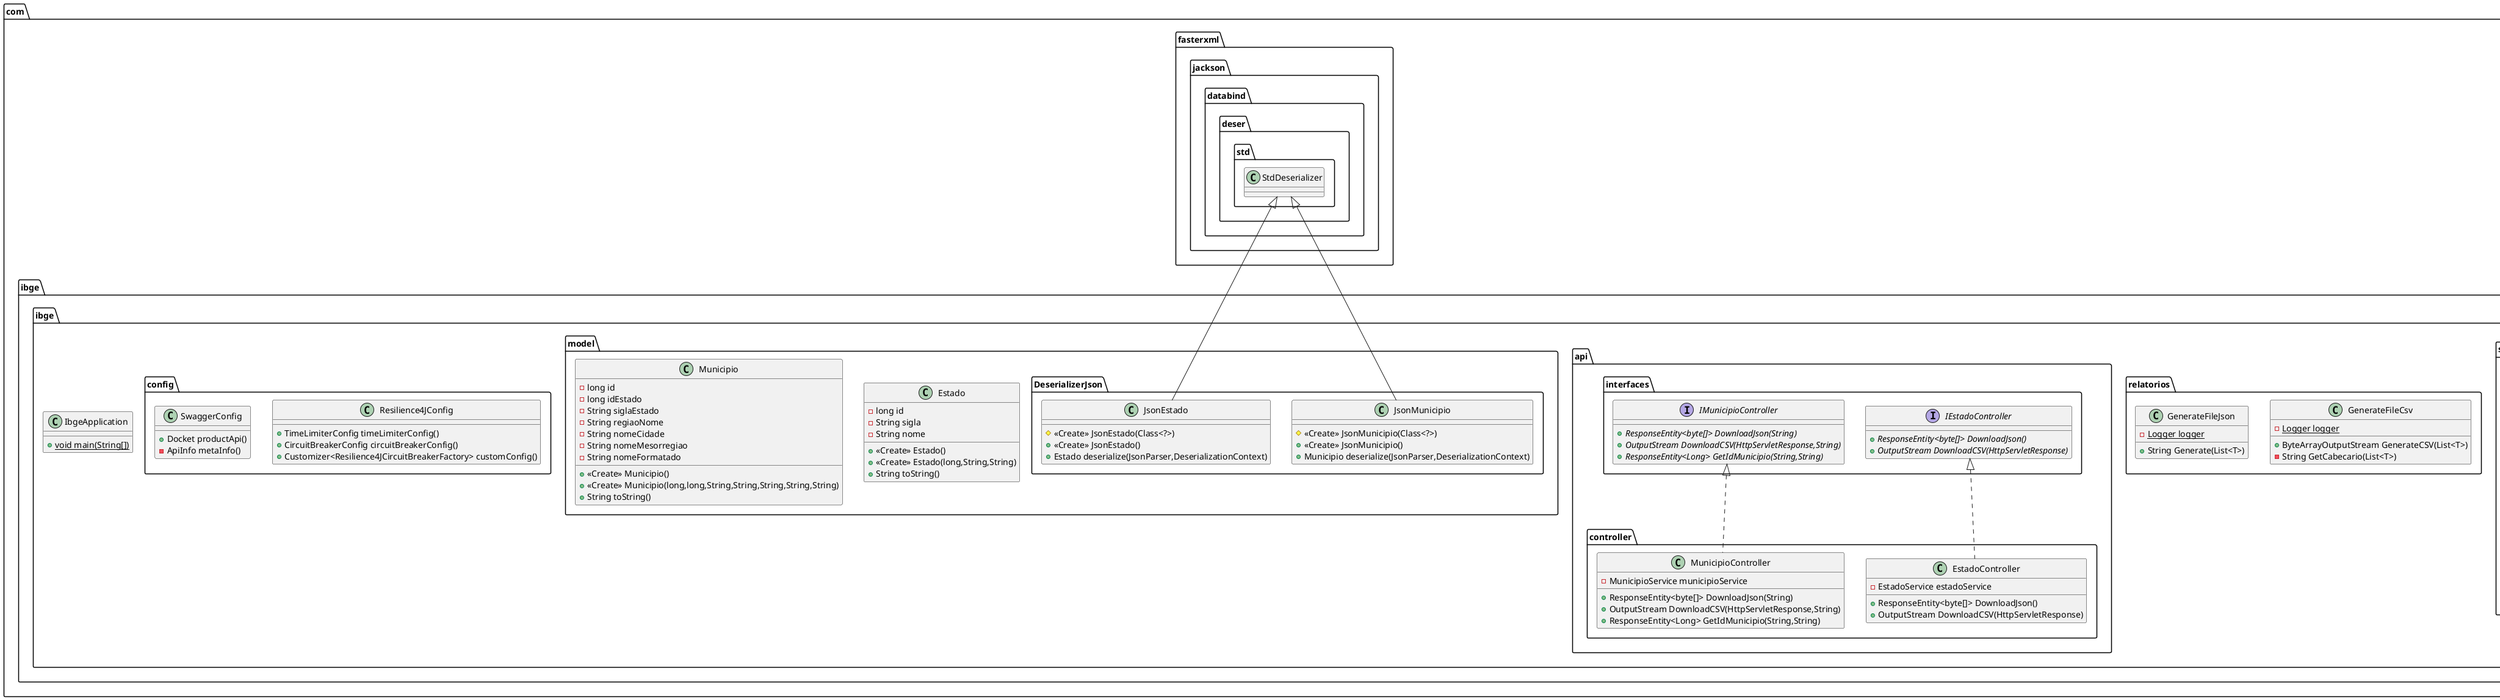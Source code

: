 @startuml
class com.ibge.ibge.externo.FeignClintConfig {
- {static} ObjectMapper mapper
+ OkHttpClient client()
+ Encoder encoder()
+ Decoder decoder()
+ Logger feignLogger()
}
interface com.ibge.ibge.externo.IIBGEMunicipio {
+ {abstract}List<Municipio> MunicipiosPorUF(String)
+ {abstract}List<Municipio> Municipios()
}
class com.ibge.ibge.service.EstadoService {
- IIBGEEstado ibgeEstado
- FallBackIBGEEstado fallBackIBGEEstado
- CircuitBreakerFactory circuitBreakerFactory
- GenerateFileJson GenerateJson
- GenerateFileCsv GenerateCSV
+ String EstadosJson()
+ ByteArrayOutputStream EstadosCSV()
- List<Estado> GetEstados()
}
class com.ibge.ibge.relatorios.GenerateFileCsv {
- {static} Logger logger
+ ByteArrayOutputStream GenerateCSV(List<T>)
- String GetCabecario(List<T>)
}
interface com.ibge.ibge.externo.IIBGEEstado {
+ {abstract}List<Estado> Estados()
}
class com.ibge.ibge.api.controller.EstadoController {
- EstadoService estadoService
+ ResponseEntity<byte[]> DownloadJson()
+ OutputStream DownloadCSV(HttpServletResponse)
}
class com.ibge.ibge.IbgeApplication {
+ {static} void main(String[])
}
class com.ibge.ibge.model.Estado {
- long id
- String sigla
- String nome
+ <<Create>> Estado()
+ <<Create>> Estado(long,String,String)
+ String toString()
}
class com.ibge.ibge.service.MunicipioService {
- IIBGEMunicipio ibgeMunicipio
- FallBackIBGEMunicipio fallBackIBGEMunicipio
- CircuitBreakerFactory circuitBreakerFactory
- GenerateFileJson GenerateJson
- GenerateFileCsv GenerateCSV
+ String MunicipiosJson(String)
+ ByteArrayOutputStream MunicipiosCSV(String)
+ Long GetIdMunicipioPorNome(String,String)
- List<Municipio> GetMunicipios(String)
}
class com.ibge.ibge.service.cache.CacheConfig {
+ CacheManager cacheManager()
}
interface com.ibge.ibge.api.interfaces.IEstadoController {
+ {abstract}ResponseEntity<byte[]> DownloadJson()
+ {abstract}OutputStream DownloadCSV(HttpServletResponse)
}
class com.ibge.ibge.model.DeserializerJson.JsonMunicipio {
# <<Create>> JsonMunicipio(Class<?>)
+ <<Create>> JsonMunicipio()
+ Municipio deserialize(JsonParser,DeserializationContext)
}
class com.ibge.ibge.externo.FallBackIBGEMunicipio {
+ List<Municipio> MunicipiosPorUF(String)
+ List<Municipio> Municipios()
}
class com.ibge.ibge.config.Resilience4JConfig {
+ TimeLimiterConfig timeLimiterConfig()
+ CircuitBreakerConfig circuitBreakerConfig()
+ Customizer<Resilience4JCircuitBreakerFactory> customConfig()
}
class com.ibge.ibge.model.DeserializerJson.JsonEstado {
# <<Create>> JsonEstado(Class<?>)
+ <<Create>> JsonEstado()
+ Estado deserialize(JsonParser,DeserializationContext)
}
class com.ibge.ibge.externo.FallBackIBGEEstado {
+ List<Estado> Estados()
}
interface com.ibge.ibge.api.interfaces.IMunicipioController {
+ {abstract}ResponseEntity<byte[]> DownloadJson(String)
+ {abstract}OutputStream DownloadCSV(HttpServletResponse,String)
+ {abstract}ResponseEntity<Long> GetIdMunicipio(String,String)
}
class com.ibge.ibge.model.Municipio {
- long id
- long idEstado
- String siglaEstado
- String regiaoNome
- String nomeCidade
- String nomeMesorregiao
- String nomeFormatado
+ <<Create>> Municipio()
+ <<Create>> Municipio(long,long,String,String,String,String,String)
+ String toString()
}
class com.ibge.ibge.service.Estados {
}
class com.ibge.ibge.api.controller.MunicipioController {
- MunicipioService municipioService
+ ResponseEntity<byte[]> DownloadJson(String)
+ OutputStream DownloadCSV(HttpServletResponse,String)
+ ResponseEntity<Long> GetIdMunicipio(String,String)
}
class com.ibge.ibge.relatorios.GenerateFileJson {
- {static} Logger logger
+ String Generate(List<T>)
}
class com.ibge.ibge.config.SwaggerConfig {
+ Docket productApi()
- ApiInfo metaInfo()
}


com.ibge.ibge.api.interfaces.IEstadoController <|.. com.ibge.ibge.api.controller.EstadoController
com.fasterxml.jackson.databind.deser.std.StdDeserializer <|-- com.ibge.ibge.model.DeserializerJson.JsonMunicipio
com.ibge.ibge.externo.IIBGEMunicipio <|.. com.ibge.ibge.externo.FallBackIBGEMunicipio
com.fasterxml.jackson.databind.deser.std.StdDeserializer <|-- com.ibge.ibge.model.DeserializerJson.JsonEstado
com.ibge.ibge.externo.IIBGEEstado <|.. com.ibge.ibge.externo.FallBackIBGEEstado
com.ibge.ibge.api.interfaces.IMunicipioController <|.. com.ibge.ibge.api.controller.MunicipioController
@enduml
